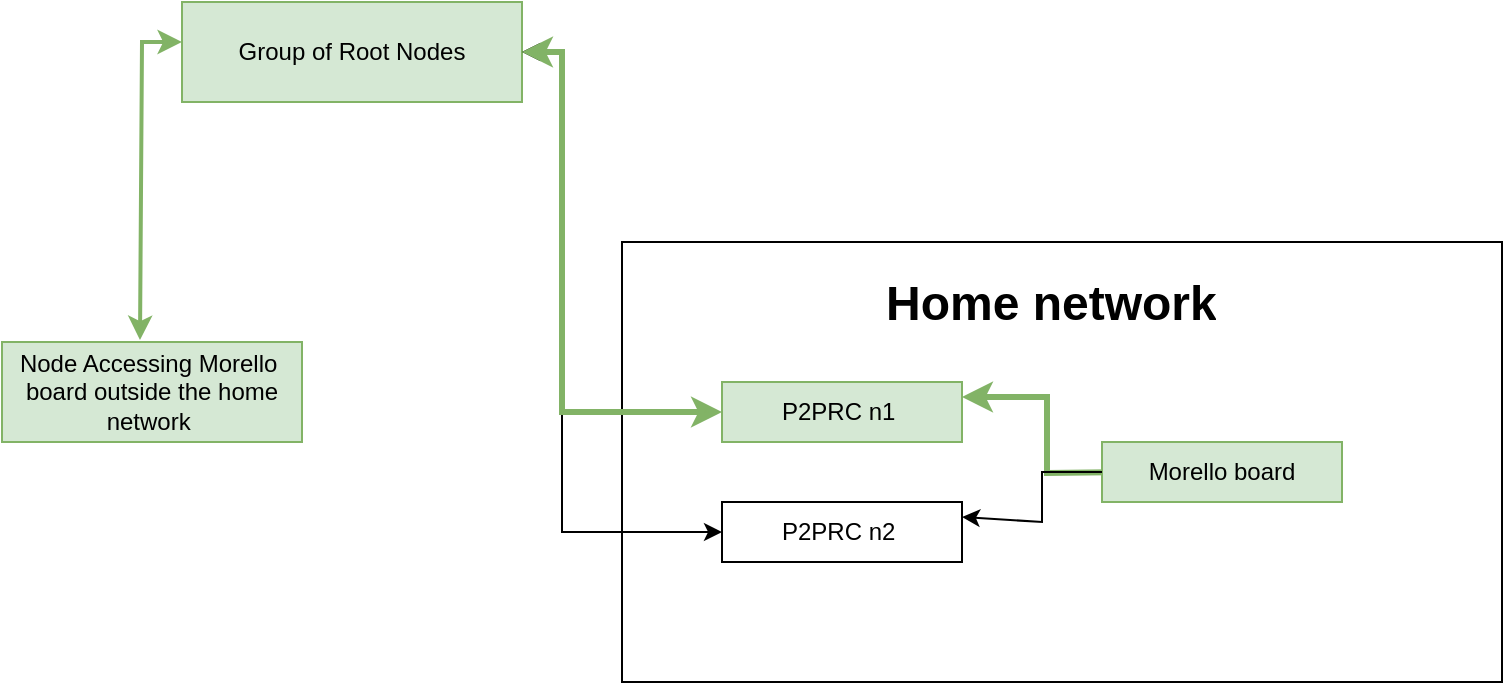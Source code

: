 <mxfile version="26.0.6">
  <diagram name="Page-1" id="D9MDhD-JVaS0pL1oCc8_">
    <mxGraphModel dx="954" dy="647" grid="1" gridSize="10" guides="1" tooltips="1" connect="1" arrows="1" fold="1" page="1" pageScale="1" pageWidth="827" pageHeight="1169" math="0" shadow="0">
      <root>
        <mxCell id="0" />
        <mxCell id="1" parent="0" />
        <mxCell id="qpEPyUIO_lfUjYMVJA4N-15" value="" style="rounded=0;whiteSpace=wrap;html=1;" vertex="1" parent="1">
          <mxGeometry x="370" y="305" width="150" height="115" as="geometry" />
        </mxCell>
        <mxCell id="qpEPyUIO_lfUjYMVJA4N-14" value="" style="rounded=0;whiteSpace=wrap;html=1;" vertex="1" parent="1">
          <mxGeometry x="370" y="310" width="150" height="120" as="geometry" />
        </mxCell>
        <mxCell id="qpEPyUIO_lfUjYMVJA4N-1" value="" style="rounded=0;whiteSpace=wrap;html=1;" vertex="1" parent="1">
          <mxGeometry x="330" y="250" width="440" height="220" as="geometry" />
        </mxCell>
        <mxCell id="qpEPyUIO_lfUjYMVJA4N-2" value="&lt;h1 style=&quot;margin-top: 0px;&quot;&gt;Home network&lt;/h1&gt;" style="text;html=1;whiteSpace=wrap;overflow=hidden;rounded=0;" vertex="1" parent="1">
          <mxGeometry x="460" y="260" width="180" height="50" as="geometry" />
        </mxCell>
        <mxCell id="qpEPyUIO_lfUjYMVJA4N-3" value="P2PRC n1&amp;nbsp;" style="rounded=0;whiteSpace=wrap;html=1;fillColor=#d5e8d4;strokeColor=#82b366;" vertex="1" parent="1">
          <mxGeometry x="380" y="320" width="120" height="30" as="geometry" />
        </mxCell>
        <mxCell id="qpEPyUIO_lfUjYMVJA4N-4" value="P2PRC n2&amp;nbsp;" style="rounded=0;whiteSpace=wrap;html=1;" vertex="1" parent="1">
          <mxGeometry x="380" y="380" width="120" height="30" as="geometry" />
        </mxCell>
        <mxCell id="qpEPyUIO_lfUjYMVJA4N-6" style="edgeStyle=orthogonalEdgeStyle;rounded=0;orthogonalLoop=1;jettySize=auto;html=1;entryX=1;entryY=0.25;entryDx=0;entryDy=0;fillColor=#d5e8d4;strokeColor=#82b366;strokeWidth=3;" edge="1" parent="1" target="qpEPyUIO_lfUjYMVJA4N-3">
          <mxGeometry relative="1" as="geometry">
            <mxPoint x="585" y="365" as="sourcePoint" />
            <mxPoint x="515" y="335" as="targetPoint" />
          </mxGeometry>
        </mxCell>
        <mxCell id="qpEPyUIO_lfUjYMVJA4N-5" value="Morello board" style="rounded=0;whiteSpace=wrap;html=1;fillColor=#d5e8d4;strokeColor=#82b366;" vertex="1" parent="1">
          <mxGeometry x="570" y="350" width="120" height="30" as="geometry" />
        </mxCell>
        <mxCell id="qpEPyUIO_lfUjYMVJA4N-7" value="" style="endArrow=classic;html=1;rounded=0;entryX=1;entryY=0.25;entryDx=0;entryDy=0;exitX=0;exitY=0.5;exitDx=0;exitDy=0;" edge="1" parent="1" source="qpEPyUIO_lfUjYMVJA4N-5" target="qpEPyUIO_lfUjYMVJA4N-4">
          <mxGeometry width="50" height="50" relative="1" as="geometry">
            <mxPoint x="570" y="370" as="sourcePoint" />
            <mxPoint x="440" y="310" as="targetPoint" />
            <Array as="points">
              <mxPoint x="540" y="365" />
              <mxPoint x="540" y="390" />
            </Array>
          </mxGeometry>
        </mxCell>
        <mxCell id="qpEPyUIO_lfUjYMVJA4N-8" value="Group of Root Nodes" style="rounded=0;whiteSpace=wrap;html=1;fillColor=#d5e8d4;strokeColor=#82b366;" vertex="1" parent="1">
          <mxGeometry x="110" y="130" width="170" height="50" as="geometry" />
        </mxCell>
        <mxCell id="qpEPyUIO_lfUjYMVJA4N-9" value="Node Accessing Morello&amp;nbsp;&lt;div&gt;board outside the home network&amp;nbsp;&lt;/div&gt;" style="rounded=0;whiteSpace=wrap;html=1;fillColor=#d5e8d4;strokeColor=#82b366;" vertex="1" parent="1">
          <mxGeometry x="20" y="300" width="150" height="50" as="geometry" />
        </mxCell>
        <mxCell id="qpEPyUIO_lfUjYMVJA4N-11" value="" style="endArrow=classic;startArrow=classic;html=1;rounded=0;exitX=0.46;exitY=-0.02;exitDx=0;exitDy=0;exitPerimeter=0;fillColor=#d5e8d4;strokeColor=#82b366;strokeWidth=2;" edge="1" parent="1" source="qpEPyUIO_lfUjYMVJA4N-9">
          <mxGeometry width="50" height="50" relative="1" as="geometry">
            <mxPoint x="390" y="360" as="sourcePoint" />
            <mxPoint x="110" y="150" as="targetPoint" />
            <Array as="points">
              <mxPoint x="90" y="150" />
            </Array>
          </mxGeometry>
        </mxCell>
        <mxCell id="qpEPyUIO_lfUjYMVJA4N-13" value="" style="endArrow=classic;startArrow=classic;html=1;rounded=0;exitX=0;exitY=0.5;exitDx=0;exitDy=0;entryX=1;entryY=0.5;entryDx=0;entryDy=0;" edge="1" parent="1" source="qpEPyUIO_lfUjYMVJA4N-4" target="qpEPyUIO_lfUjYMVJA4N-8">
          <mxGeometry width="50" height="50" relative="1" as="geometry">
            <mxPoint x="390" y="360" as="sourcePoint" />
            <mxPoint x="260" y="370" as="targetPoint" />
            <Array as="points">
              <mxPoint x="300" y="395" />
              <mxPoint x="300" y="155" />
            </Array>
          </mxGeometry>
        </mxCell>
        <mxCell id="qpEPyUIO_lfUjYMVJA4N-17" value="" style="endArrow=classic;startArrow=classic;html=1;rounded=0;exitX=0;exitY=0.5;exitDx=0;exitDy=0;entryX=1;entryY=0.5;entryDx=0;entryDy=0;fillColor=#d5e8d4;strokeColor=#82b366;strokeWidth=3;" edge="1" parent="1" source="qpEPyUIO_lfUjYMVJA4N-3" target="qpEPyUIO_lfUjYMVJA4N-8">
          <mxGeometry width="50" height="50" relative="1" as="geometry">
            <mxPoint x="390" y="360" as="sourcePoint" />
            <mxPoint x="290" y="150" as="targetPoint" />
            <Array as="points">
              <mxPoint x="300" y="335" />
              <mxPoint x="300" y="155" />
            </Array>
          </mxGeometry>
        </mxCell>
      </root>
    </mxGraphModel>
  </diagram>
</mxfile>
